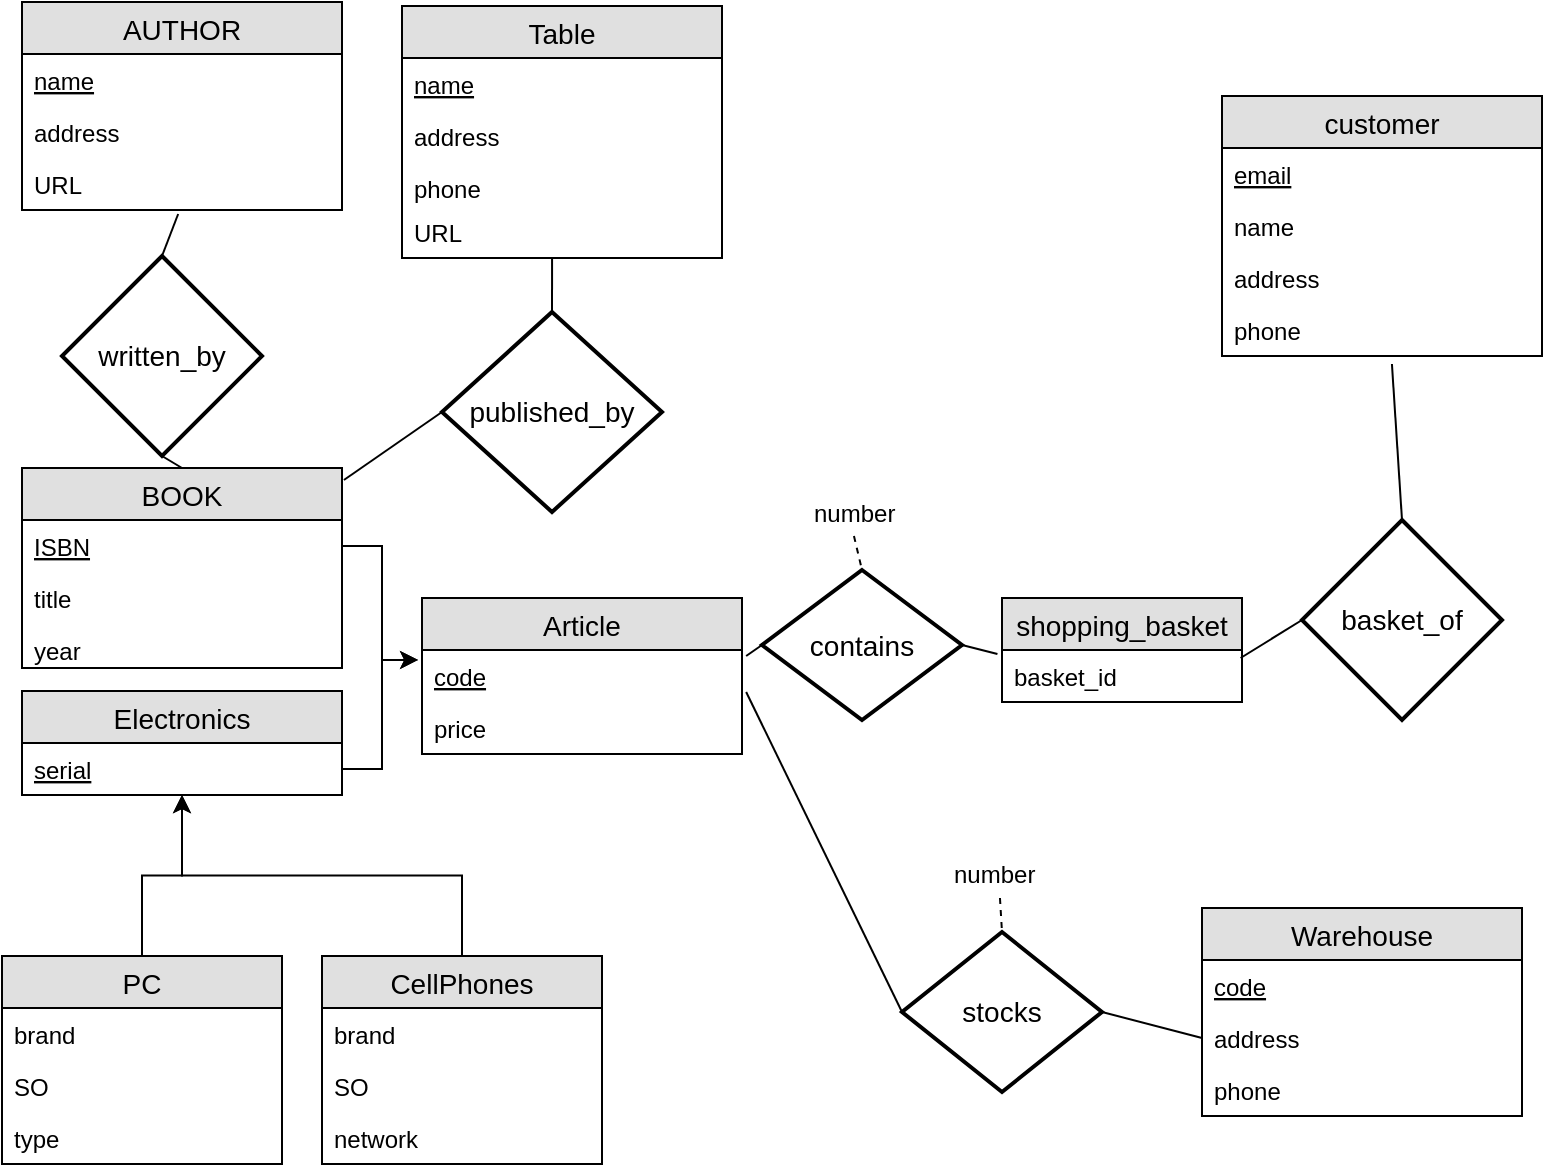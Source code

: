 <mxfile pages="1" version="11.2.8" type="device"><diagram id="9y-BCXTe11262LSr3YIZ" name="Page-1"><mxGraphModel dx="1408" dy="789" grid="1" gridSize="10" guides="1" tooltips="1" connect="1" arrows="1" fold="1" page="1" pageScale="1" pageWidth="850" pageHeight="1100" math="0" shadow="0"><root><mxCell id="0"/><mxCell id="1" parent="0"/><mxCell id="BPIUkW01h39ZPh72izbR-79" value="BOOK" style="swimlane;fontStyle=0;childLayout=stackLayout;horizontal=1;startSize=26;fillColor=#e0e0e0;horizontalStack=0;resizeParent=1;resizeParentMax=0;resizeLast=0;collapsible=1;marginBottom=0;swimlaneFillColor=#ffffff;align=center;fontSize=14;" parent="1" vertex="1"><mxGeometry x="10" y="246" width="160" height="100" as="geometry"/></mxCell><mxCell id="BPIUkW01h39ZPh72izbR-80" value="ISBN" style="text;strokeColor=none;fillColor=none;spacingLeft=4;spacingRight=4;overflow=hidden;rotatable=0;points=[[0,0.5],[1,0.5]];portConstraint=eastwest;fontSize=12;fontStyle=4" parent="BPIUkW01h39ZPh72izbR-79" vertex="1"><mxGeometry y="26" width="160" height="26" as="geometry"/></mxCell><mxCell id="BPIUkW01h39ZPh72izbR-81" value="title" style="text;strokeColor=none;fillColor=none;spacingLeft=4;spacingRight=4;overflow=hidden;rotatable=0;points=[[0,0.5],[1,0.5]];portConstraint=eastwest;fontSize=12;" parent="BPIUkW01h39ZPh72izbR-79" vertex="1"><mxGeometry y="52" width="160" height="26" as="geometry"/></mxCell><mxCell id="BPIUkW01h39ZPh72izbR-85" value="year&#xA;" style="text;strokeColor=none;fillColor=none;spacingLeft=4;spacingRight=4;overflow=hidden;rotatable=0;points=[[0,0.5],[1,0.5]];portConstraint=eastwest;fontSize=12;" parent="BPIUkW01h39ZPh72izbR-79" vertex="1"><mxGeometry y="78" width="160" height="22" as="geometry"/></mxCell><mxCell id="BPIUkW01h39ZPh72izbR-88" value="" style="endArrow=none;html=1;entryX=0.5;entryY=0;entryDx=0;entryDy=0;exitX=0.5;exitY=1;exitDx=0;exitDy=0;" parent="1" source="BPIUkW01h39ZPh72izbR-89" target="BPIUkW01h39ZPh72izbR-79" edge="1"><mxGeometry width="50" height="50" relative="1" as="geometry"><mxPoint x="140" y="270" as="sourcePoint"/><mxPoint x="110" y="520" as="targetPoint"/></mxGeometry></mxCell><mxCell id="BPIUkW01h39ZPh72izbR-89" value="written_by" style="shape=rhombus;strokeWidth=2;fontSize=17;perimeter=rhombusPerimeter;whiteSpace=wrap;html=1;align=center;fontSize=14;" parent="1" vertex="1"><mxGeometry x="30" y="140" width="100" height="100" as="geometry"/></mxCell><mxCell id="BPIUkW01h39ZPh72izbR-92" value="" style="endArrow=none;html=1;entryX=0.5;entryY=0;entryDx=0;entryDy=0;exitX=0.488;exitY=1.077;exitDx=0;exitDy=0;exitPerimeter=0;" parent="1" source="BPIUkW01h39ZPh72izbR-96" target="BPIUkW01h39ZPh72izbR-89" edge="1"><mxGeometry width="50" height="50" relative="1" as="geometry"><mxPoint x="140" y="150" as="sourcePoint"/><mxPoint x="110" y="520" as="targetPoint"/></mxGeometry></mxCell><mxCell id="BPIUkW01h39ZPh72izbR-93" value="AUTHOR" style="swimlane;fontStyle=0;childLayout=stackLayout;horizontal=1;startSize=26;fillColor=#e0e0e0;horizontalStack=0;resizeParent=1;resizeParentMax=0;resizeLast=0;collapsible=1;marginBottom=0;swimlaneFillColor=#ffffff;align=center;fontSize=14;" parent="1" vertex="1"><mxGeometry x="10" y="13" width="160" height="104" as="geometry"/></mxCell><mxCell id="BPIUkW01h39ZPh72izbR-94" value="name" style="text;strokeColor=none;fillColor=none;spacingLeft=4;spacingRight=4;overflow=hidden;rotatable=0;points=[[0,0.5],[1,0.5]];portConstraint=eastwest;fontSize=12;fontStyle=4" parent="BPIUkW01h39ZPh72izbR-93" vertex="1"><mxGeometry y="26" width="160" height="26" as="geometry"/></mxCell><mxCell id="BPIUkW01h39ZPh72izbR-95" value="address" style="text;strokeColor=none;fillColor=none;spacingLeft=4;spacingRight=4;overflow=hidden;rotatable=0;points=[[0,0.5],[1,0.5]];portConstraint=eastwest;fontSize=12;" parent="BPIUkW01h39ZPh72izbR-93" vertex="1"><mxGeometry y="52" width="160" height="26" as="geometry"/></mxCell><mxCell id="BPIUkW01h39ZPh72izbR-96" value="URL" style="text;strokeColor=none;fillColor=none;spacingLeft=4;spacingRight=4;overflow=hidden;rotatable=0;points=[[0,0.5],[1,0.5]];portConstraint=eastwest;fontSize=12;" parent="BPIUkW01h39ZPh72izbR-93" vertex="1"><mxGeometry y="78" width="160" height="26" as="geometry"/></mxCell><mxCell id="BPIUkW01h39ZPh72izbR-97" value="" style="endArrow=none;html=1;entryX=1.006;entryY=0.06;entryDx=0;entryDy=0;entryPerimeter=0;exitX=0;exitY=0.5;exitDx=0;exitDy=0;" parent="1" source="BPIUkW01h39ZPh72izbR-98" target="BPIUkW01h39ZPh72izbR-79" edge="1"><mxGeometry width="50" height="50" relative="1" as="geometry"><mxPoint x="410" y="270" as="sourcePoint"/><mxPoint x="110" y="520" as="targetPoint"/></mxGeometry></mxCell><mxCell id="BPIUkW01h39ZPh72izbR-98" value="published_by" style="shape=rhombus;strokeWidth=2;fontSize=17;perimeter=rhombusPerimeter;whiteSpace=wrap;html=1;align=center;fontSize=14;" parent="1" vertex="1"><mxGeometry x="220" y="168" width="110" height="100" as="geometry"/></mxCell><mxCell id="BPIUkW01h39ZPh72izbR-101" value="" style="endArrow=none;html=1;entryX=0.5;entryY=0;entryDx=0;entryDy=0;exitX=0.469;exitY=0.962;exitDx=0;exitDy=0;exitPerimeter=0;" parent="1" source="BPIUkW01h39ZPh72izbR-106" target="BPIUkW01h39ZPh72izbR-98" edge="1"><mxGeometry width="50" height="50" relative="1" as="geometry"><mxPoint x="465" y="180" as="sourcePoint"/><mxPoint x="110" y="520" as="targetPoint"/></mxGeometry></mxCell><mxCell id="BPIUkW01h39ZPh72izbR-102" value="Table" style="swimlane;fontStyle=0;childLayout=stackLayout;horizontal=1;startSize=26;fillColor=#e0e0e0;horizontalStack=0;resizeParent=1;resizeParentMax=0;resizeLast=0;collapsible=1;marginBottom=0;swimlaneFillColor=#ffffff;align=center;fontSize=14;" parent="1" vertex="1"><mxGeometry x="200" y="15" width="160" height="126" as="geometry"/></mxCell><mxCell id="BPIUkW01h39ZPh72izbR-103" value="name" style="text;strokeColor=none;fillColor=none;spacingLeft=4;spacingRight=4;overflow=hidden;rotatable=0;points=[[0,0.5],[1,0.5]];portConstraint=eastwest;fontSize=12;fontStyle=4" parent="BPIUkW01h39ZPh72izbR-102" vertex="1"><mxGeometry y="26" width="160" height="26" as="geometry"/></mxCell><mxCell id="BPIUkW01h39ZPh72izbR-104" value="address" style="text;strokeColor=none;fillColor=none;spacingLeft=4;spacingRight=4;overflow=hidden;rotatable=0;points=[[0,0.5],[1,0.5]];portConstraint=eastwest;fontSize=12;" parent="BPIUkW01h39ZPh72izbR-102" vertex="1"><mxGeometry y="52" width="160" height="26" as="geometry"/></mxCell><mxCell id="BPIUkW01h39ZPh72izbR-105" value="phone" style="text;strokeColor=none;fillColor=none;spacingLeft=4;spacingRight=4;overflow=hidden;rotatable=0;points=[[0,0.5],[1,0.5]];portConstraint=eastwest;fontSize=12;" parent="BPIUkW01h39ZPh72izbR-102" vertex="1"><mxGeometry y="78" width="160" height="22" as="geometry"/></mxCell><mxCell id="BPIUkW01h39ZPh72izbR-106" value="URL" style="text;strokeColor=none;fillColor=none;spacingLeft=4;spacingRight=4;overflow=hidden;rotatable=0;points=[[0,0.5],[1,0.5]];portConstraint=eastwest;fontSize=12;" parent="BPIUkW01h39ZPh72izbR-102" vertex="1"><mxGeometry y="100" width="160" height="26" as="geometry"/></mxCell><mxCell id="BPIUkW01h39ZPh72izbR-108" value="contains" style="shape=rhombus;strokeWidth=2;fontSize=17;perimeter=rhombusPerimeter;whiteSpace=wrap;html=1;align=center;fontSize=14;" parent="1" vertex="1"><mxGeometry x="380" y="297" width="100" height="75" as="geometry"/></mxCell><mxCell id="BPIUkW01h39ZPh72izbR-109" value="" style="endArrow=none;dashed=1;html=1;entryX=0.5;entryY=0;entryDx=0;entryDy=0;exitX=0.433;exitY=0.962;exitDx=0;exitDy=0;exitPerimeter=0;" parent="1" source="BPIUkW01h39ZPh72izbR-110" target="BPIUkW01h39ZPh72izbR-108" edge="1"><mxGeometry width="50" height="50" relative="1" as="geometry"><mxPoint x="350" y="380" as="sourcePoint"/><mxPoint x="110" y="520" as="targetPoint"/></mxGeometry></mxCell><mxCell id="BPIUkW01h39ZPh72izbR-110" value="number" style="text;strokeColor=none;fillColor=none;spacingLeft=4;spacingRight=4;overflow=hidden;rotatable=0;points=[[0,0.5],[1,0.5]];portConstraint=eastwest;fontSize=12;" parent="1" vertex="1"><mxGeometry x="400" y="255" width="60" height="26" as="geometry"/></mxCell><mxCell id="BPIUkW01h39ZPh72izbR-111" value="" style="endArrow=none;html=1;entryX=1;entryY=0.5;entryDx=0;entryDy=0;exitX=-0.019;exitY=0.077;exitDx=0;exitDy=0;exitPerimeter=0;" parent="1" source="BPIUkW01h39ZPh72izbR-113" target="BPIUkW01h39ZPh72izbR-108" edge="1"><mxGeometry width="50" height="50" relative="1" as="geometry"><mxPoint x="430" y="435" as="sourcePoint"/><mxPoint x="110" y="520" as="targetPoint"/></mxGeometry></mxCell><mxCell id="BPIUkW01h39ZPh72izbR-112" value="shopping_basket" style="swimlane;fontStyle=0;childLayout=stackLayout;horizontal=1;startSize=26;fillColor=#e0e0e0;horizontalStack=0;resizeParent=1;resizeParentMax=0;resizeLast=0;collapsible=1;marginBottom=0;swimlaneFillColor=#ffffff;align=center;fontSize=14;" parent="1" vertex="1"><mxGeometry x="500" y="311" width="120" height="52" as="geometry"/></mxCell><mxCell id="BPIUkW01h39ZPh72izbR-113" value="basket_id" style="text;strokeColor=none;fillColor=none;spacingLeft=4;spacingRight=4;overflow=hidden;rotatable=0;points=[[0,0.5],[1,0.5]];portConstraint=eastwest;fontSize=12;" parent="BPIUkW01h39ZPh72izbR-112" vertex="1"><mxGeometry y="26" width="120" height="26" as="geometry"/></mxCell><mxCell id="BPIUkW01h39ZPh72izbR-116" value="" style="endArrow=none;html=1;entryX=0.994;entryY=0.154;entryDx=0;entryDy=0;entryPerimeter=0;exitX=0;exitY=0.5;exitDx=0;exitDy=0;" parent="1" source="BPIUkW01h39ZPh72izbR-120" target="BPIUkW01h39ZPh72izbR-113" edge="1"><mxGeometry width="50" height="50" relative="1" as="geometry"><mxPoint x="650" y="439" as="sourcePoint"/><mxPoint x="110" y="520" as="targetPoint"/></mxGeometry></mxCell><mxCell id="BPIUkW01h39ZPh72izbR-120" value="basket_of" style="shape=rhombus;strokeWidth=2;fontSize=17;perimeter=rhombusPerimeter;whiteSpace=wrap;html=1;align=center;fontSize=14;" parent="1" vertex="1"><mxGeometry x="650" y="272" width="100" height="100" as="geometry"/></mxCell><mxCell id="BPIUkW01h39ZPh72izbR-121" value="" style="endArrow=none;html=1;entryX=0.5;entryY=0;entryDx=0;entryDy=0;exitX=0.531;exitY=1.154;exitDx=0;exitDy=0;exitPerimeter=0;" parent="1" source="BPIUkW01h39ZPh72izbR-126" target="BPIUkW01h39ZPh72izbR-120" edge="1"><mxGeometry width="50" height="50" relative="1" as="geometry"><mxPoint x="700" y="320" as="sourcePoint"/><mxPoint x="110" y="520" as="targetPoint"/></mxGeometry></mxCell><mxCell id="BPIUkW01h39ZPh72izbR-122" value="customer" style="swimlane;fontStyle=0;childLayout=stackLayout;horizontal=1;startSize=26;fillColor=#e0e0e0;horizontalStack=0;resizeParent=1;resizeParentMax=0;resizeLast=0;collapsible=1;marginBottom=0;swimlaneFillColor=#ffffff;align=center;fontSize=14;" parent="1" vertex="1"><mxGeometry x="610" y="60" width="160" height="130" as="geometry"/></mxCell><mxCell id="BPIUkW01h39ZPh72izbR-123" value="email" style="text;strokeColor=none;fillColor=none;spacingLeft=4;spacingRight=4;overflow=hidden;rotatable=0;points=[[0,0.5],[1,0.5]];portConstraint=eastwest;fontSize=12;fontStyle=4" parent="BPIUkW01h39ZPh72izbR-122" vertex="1"><mxGeometry y="26" width="160" height="26" as="geometry"/></mxCell><mxCell id="BPIUkW01h39ZPh72izbR-124" value="name" style="text;strokeColor=none;fillColor=none;spacingLeft=4;spacingRight=4;overflow=hidden;rotatable=0;points=[[0,0.5],[1,0.5]];portConstraint=eastwest;fontSize=12;" parent="BPIUkW01h39ZPh72izbR-122" vertex="1"><mxGeometry y="52" width="160" height="26" as="geometry"/></mxCell><mxCell id="BPIUkW01h39ZPh72izbR-125" value="address" style="text;strokeColor=none;fillColor=none;spacingLeft=4;spacingRight=4;overflow=hidden;rotatable=0;points=[[0,0.5],[1,0.5]];portConstraint=eastwest;fontSize=12;" parent="BPIUkW01h39ZPh72izbR-122" vertex="1"><mxGeometry y="78" width="160" height="26" as="geometry"/></mxCell><mxCell id="BPIUkW01h39ZPh72izbR-126" value="phone" style="text;strokeColor=none;fillColor=none;spacingLeft=4;spacingRight=4;overflow=hidden;rotatable=0;points=[[0,0.5],[1,0.5]];portConstraint=eastwest;fontSize=12;" parent="BPIUkW01h39ZPh72izbR-122" vertex="1"><mxGeometry y="104" width="160" height="26" as="geometry"/></mxCell><mxCell id="BPIUkW01h39ZPh72izbR-128" value="stocks" style="shape=rhombus;strokeWidth=2;fontSize=17;perimeter=rhombusPerimeter;whiteSpace=wrap;html=1;align=center;fontSize=14;" parent="1" vertex="1"><mxGeometry x="450" y="478" width="100" height="80" as="geometry"/></mxCell><mxCell id="BPIUkW01h39ZPh72izbR-129" value="" style="endArrow=none;dashed=1;html=1;entryX=0.5;entryY=0;entryDx=0;entryDy=0;exitX=0.483;exitY=0.981;exitDx=0;exitDy=0;exitPerimeter=0;" parent="1" source="BPIUkW01h39ZPh72izbR-130" target="BPIUkW01h39ZPh72izbR-128" edge="1"><mxGeometry width="50" height="50" relative="1" as="geometry"><mxPoint x="340" y="510" as="sourcePoint"/><mxPoint x="110" y="630" as="targetPoint"/></mxGeometry></mxCell><mxCell id="BPIUkW01h39ZPh72izbR-130" value="number" style="text;strokeColor=none;fillColor=none;spacingLeft=4;spacingRight=4;overflow=hidden;rotatable=0;points=[[0,0.5],[1,0.5]];portConstraint=eastwest;fontSize=12;" parent="1" vertex="1"><mxGeometry x="470" y="435.5" width="60" height="26" as="geometry"/></mxCell><mxCell id="BPIUkW01h39ZPh72izbR-131" value="" style="endArrow=none;html=1;entryX=1;entryY=0.5;entryDx=0;entryDy=0;exitX=0;exitY=0.5;exitDx=0;exitDy=0;" parent="1" source="BPIUkW01h39ZPh72izbR-134" target="BPIUkW01h39ZPh72izbR-128" edge="1"><mxGeometry width="50" height="50" relative="1" as="geometry"><mxPoint x="440" y="570" as="sourcePoint"/><mxPoint x="110" y="630" as="targetPoint"/></mxGeometry></mxCell><mxCell id="BPIUkW01h39ZPh72izbR-132" value="Warehouse" style="swimlane;fontStyle=0;childLayout=stackLayout;horizontal=1;startSize=26;fillColor=#e0e0e0;horizontalStack=0;resizeParent=1;resizeParentMax=0;resizeLast=0;collapsible=1;marginBottom=0;swimlaneFillColor=#ffffff;align=center;fontSize=14;" parent="1" vertex="1"><mxGeometry x="600" y="466" width="160" height="104" as="geometry"/></mxCell><mxCell id="BPIUkW01h39ZPh72izbR-133" value="code" style="text;strokeColor=none;fillColor=none;spacingLeft=4;spacingRight=4;overflow=hidden;rotatable=0;points=[[0,0.5],[1,0.5]];portConstraint=eastwest;fontSize=12;fontStyle=4" parent="BPIUkW01h39ZPh72izbR-132" vertex="1"><mxGeometry y="26" width="160" height="26" as="geometry"/></mxCell><mxCell id="BPIUkW01h39ZPh72izbR-134" value="address" style="text;strokeColor=none;fillColor=none;spacingLeft=4;spacingRight=4;overflow=hidden;rotatable=0;points=[[0,0.5],[1,0.5]];portConstraint=eastwest;fontSize=12;" parent="BPIUkW01h39ZPh72izbR-132" vertex="1"><mxGeometry y="52" width="160" height="26" as="geometry"/></mxCell><mxCell id="BPIUkW01h39ZPh72izbR-135" value="phone" style="text;strokeColor=none;fillColor=none;spacingLeft=4;spacingRight=4;overflow=hidden;rotatable=0;points=[[0,0.5],[1,0.5]];portConstraint=eastwest;fontSize=12;" parent="BPIUkW01h39ZPh72izbR-132" vertex="1"><mxGeometry y="78" width="160" height="26" as="geometry"/></mxCell><mxCell id="BPIUkW01h39ZPh72izbR-136" value="Electronics" style="swimlane;fontStyle=0;childLayout=stackLayout;horizontal=1;startSize=26;fillColor=#e0e0e0;horizontalStack=0;resizeParent=1;resizeParentMax=0;resizeLast=0;collapsible=1;marginBottom=0;swimlaneFillColor=#ffffff;align=center;fontSize=14;" parent="1" vertex="1"><mxGeometry x="10" y="357.5" width="160" height="52" as="geometry"/></mxCell><mxCell id="BPIUkW01h39ZPh72izbR-137" value="serial" style="text;strokeColor=none;fillColor=none;spacingLeft=4;spacingRight=4;overflow=hidden;rotatable=0;points=[[0,0.5],[1,0.5]];portConstraint=eastwest;fontSize=12;fontStyle=4" parent="BPIUkW01h39ZPh72izbR-136" vertex="1"><mxGeometry y="26" width="160" height="26" as="geometry"/></mxCell><mxCell id="BPIUkW01h39ZPh72izbR-140" value="Article" style="swimlane;fontStyle=0;childLayout=stackLayout;horizontal=1;startSize=26;fillColor=#e0e0e0;horizontalStack=0;resizeParent=1;resizeParentMax=0;resizeLast=0;collapsible=1;marginBottom=0;swimlaneFillColor=#ffffff;align=center;fontSize=14;" parent="1" vertex="1"><mxGeometry x="210" y="311" width="160" height="78" as="geometry"/></mxCell><mxCell id="BPIUkW01h39ZPh72izbR-141" value="code" style="text;strokeColor=none;fillColor=none;spacingLeft=4;spacingRight=4;overflow=hidden;rotatable=0;points=[[0,0.5],[1,0.5]];portConstraint=eastwest;fontSize=12;fontStyle=4" parent="BPIUkW01h39ZPh72izbR-140" vertex="1"><mxGeometry y="26" width="160" height="26" as="geometry"/></mxCell><mxCell id="BPIUkW01h39ZPh72izbR-142" value="price" style="text;strokeColor=none;fillColor=none;spacingLeft=4;spacingRight=4;overflow=hidden;rotatable=0;points=[[0,0.5],[1,0.5]];portConstraint=eastwest;fontSize=12;" parent="BPIUkW01h39ZPh72izbR-140" vertex="1"><mxGeometry y="52" width="160" height="26" as="geometry"/></mxCell><mxCell id="BPIUkW01h39ZPh72izbR-144" style="edgeStyle=orthogonalEdgeStyle;rounded=0;orthogonalLoop=1;jettySize=auto;html=1;exitX=1;exitY=0.5;exitDx=0;exitDy=0;entryX=-0.012;entryY=0.192;entryDx=0;entryDy=0;entryPerimeter=0;" parent="1" source="BPIUkW01h39ZPh72izbR-137" target="BPIUkW01h39ZPh72izbR-141" edge="1"><mxGeometry relative="1" as="geometry"/></mxCell><mxCell id="BPIUkW01h39ZPh72izbR-146" value="" style="endArrow=none;html=1;entryX=1.013;entryY=0.808;entryDx=0;entryDy=0;entryPerimeter=0;exitX=0;exitY=0.5;exitDx=0;exitDy=0;" parent="1" source="BPIUkW01h39ZPh72izbR-128" target="BPIUkW01h39ZPh72izbR-141" edge="1"><mxGeometry width="50" height="50" relative="1" as="geometry"><mxPoint x="10" y="700" as="sourcePoint"/><mxPoint x="60" y="650" as="targetPoint"/></mxGeometry></mxCell><mxCell id="BPIUkW01h39ZPh72izbR-147" value="" style="endArrow=none;html=1;entryX=1.013;entryY=0.115;entryDx=0;entryDy=0;entryPerimeter=0;exitX=0;exitY=0.5;exitDx=0;exitDy=0;" parent="1" source="BPIUkW01h39ZPh72izbR-108" target="BPIUkW01h39ZPh72izbR-141" edge="1"><mxGeometry width="50" height="50" relative="1" as="geometry"><mxPoint x="10" y="700" as="sourcePoint"/><mxPoint x="60" y="650" as="targetPoint"/></mxGeometry></mxCell><mxCell id="BPIUkW01h39ZPh72izbR-152" style="edgeStyle=orthogonalEdgeStyle;rounded=0;orthogonalLoop=1;jettySize=auto;html=1;entryX=-0.012;entryY=0.192;entryDx=0;entryDy=0;entryPerimeter=0;" parent="1" source="BPIUkW01h39ZPh72izbR-80" target="BPIUkW01h39ZPh72izbR-141" edge="1"><mxGeometry relative="1" as="geometry"/></mxCell><mxCell id="BPIUkW01h39ZPh72izbR-165" style="edgeStyle=orthogonalEdgeStyle;rounded=0;orthogonalLoop=1;jettySize=auto;html=1;" parent="1" source="BPIUkW01h39ZPh72izbR-154" target="BPIUkW01h39ZPh72izbR-136" edge="1"><mxGeometry relative="1" as="geometry"/></mxCell><mxCell id="BPIUkW01h39ZPh72izbR-154" value="CellPhones" style="swimlane;fontStyle=0;childLayout=stackLayout;horizontal=1;startSize=26;fillColor=#e0e0e0;horizontalStack=0;resizeParent=1;resizeParentMax=0;resizeLast=0;collapsible=1;marginBottom=0;swimlaneFillColor=#ffffff;align=center;fontSize=14;" parent="1" vertex="1"><mxGeometry x="160" y="490" width="140" height="104" as="geometry"/></mxCell><mxCell id="BPIUkW01h39ZPh72izbR-155" value="brand" style="text;strokeColor=none;fillColor=none;spacingLeft=4;spacingRight=4;overflow=hidden;rotatable=0;points=[[0,0.5],[1,0.5]];portConstraint=eastwest;fontSize=12;" parent="BPIUkW01h39ZPh72izbR-154" vertex="1"><mxGeometry y="26" width="140" height="26" as="geometry"/></mxCell><mxCell id="BPIUkW01h39ZPh72izbR-171" value="SO" style="text;strokeColor=none;fillColor=none;spacingLeft=4;spacingRight=4;overflow=hidden;rotatable=0;points=[[0,0.5],[1,0.5]];portConstraint=eastwest;fontSize=12;" parent="BPIUkW01h39ZPh72izbR-154" vertex="1"><mxGeometry y="52" width="140" height="26" as="geometry"/></mxCell><mxCell id="BPIUkW01h39ZPh72izbR-173" value="network" style="text;strokeColor=none;fillColor=none;spacingLeft=4;spacingRight=4;overflow=hidden;rotatable=0;points=[[0,0.5],[1,0.5]];portConstraint=eastwest;fontSize=12;" parent="BPIUkW01h39ZPh72izbR-154" vertex="1"><mxGeometry y="78" width="140" height="26" as="geometry"/></mxCell><mxCell id="BPIUkW01h39ZPh72izbR-163" style="edgeStyle=orthogonalEdgeStyle;rounded=0;orthogonalLoop=1;jettySize=auto;html=1;" parent="1" source="BPIUkW01h39ZPh72izbR-158" target="BPIUkW01h39ZPh72izbR-136" edge="1"><mxGeometry relative="1" as="geometry"/></mxCell><mxCell id="BPIUkW01h39ZPh72izbR-158" value="PC" style="swimlane;fontStyle=0;childLayout=stackLayout;horizontal=1;startSize=26;fillColor=#e0e0e0;horizontalStack=0;resizeParent=1;resizeParentMax=0;resizeLast=0;collapsible=1;marginBottom=0;swimlaneFillColor=#ffffff;align=center;fontSize=14;" parent="1" vertex="1"><mxGeometry y="490" width="140" height="104" as="geometry"/></mxCell><mxCell id="BPIUkW01h39ZPh72izbR-168" value="brand" style="text;strokeColor=none;fillColor=none;spacingLeft=4;spacingRight=4;overflow=hidden;rotatable=0;points=[[0,0.5],[1,0.5]];portConstraint=eastwest;fontSize=12;" parent="BPIUkW01h39ZPh72izbR-158" vertex="1"><mxGeometry y="26" width="140" height="26" as="geometry"/></mxCell><mxCell id="BPIUkW01h39ZPh72izbR-170" value="SO" style="text;strokeColor=none;fillColor=none;spacingLeft=4;spacingRight=4;overflow=hidden;rotatable=0;points=[[0,0.5],[1,0.5]];portConstraint=eastwest;fontSize=12;" parent="BPIUkW01h39ZPh72izbR-158" vertex="1"><mxGeometry y="52" width="140" height="26" as="geometry"/></mxCell><mxCell id="BPIUkW01h39ZPh72izbR-172" value="type" style="text;strokeColor=none;fillColor=none;spacingLeft=4;spacingRight=4;overflow=hidden;rotatable=0;points=[[0,0.5],[1,0.5]];portConstraint=eastwest;fontSize=12;" parent="BPIUkW01h39ZPh72izbR-158" vertex="1"><mxGeometry y="78" width="140" height="26" as="geometry"/></mxCell></root></mxGraphModel></diagram></mxfile>